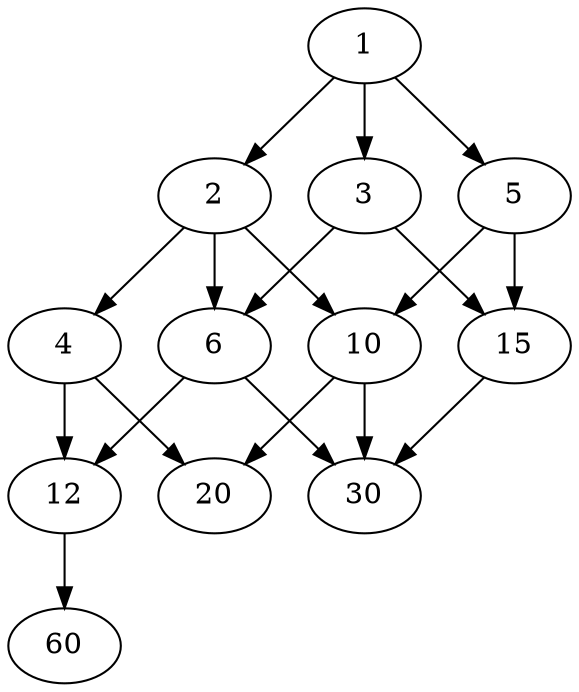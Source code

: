 digraph {
	1 -> {2, 3, 5}
	2 -> {4, 6, 10}
	3 -> {6, 15}
	5 -> {10, 15}
	4 -> {12, 20}
	6 -> {30, 12}
	10 -> {20, 30}
	15 -> {30}
	12 -> 60
}
	
